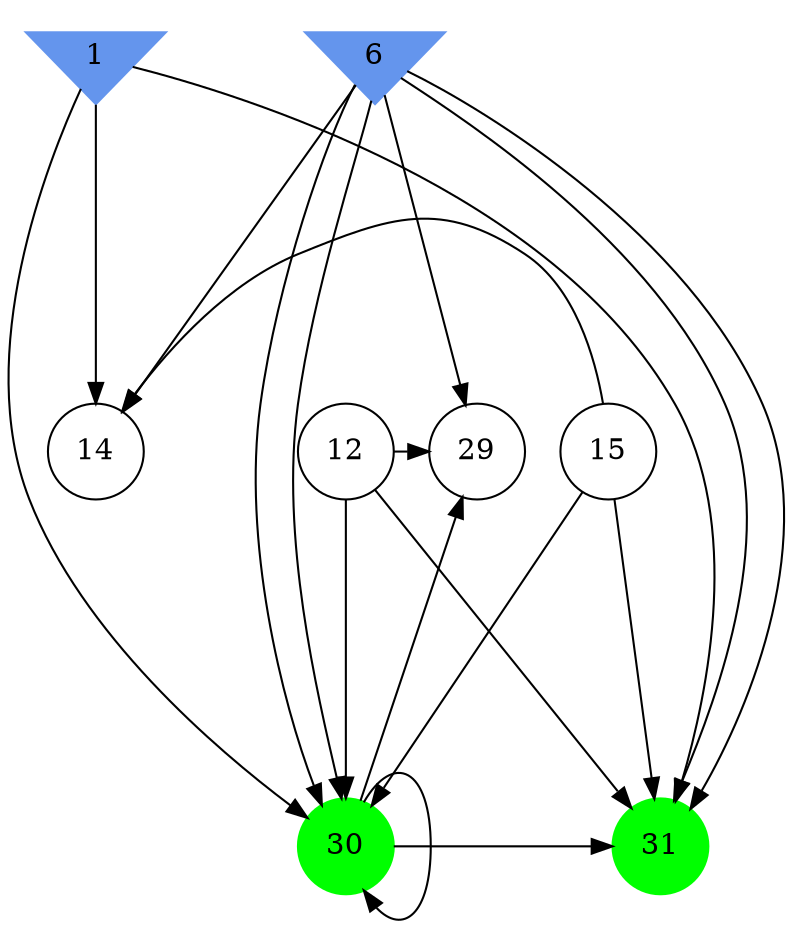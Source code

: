 digraph brain {
	ranksep=2.0;
	1 [shape=invtriangle,style=filled,color=cornflowerblue];
	6 [shape=invtriangle,style=filled,color=cornflowerblue];
	12 [shape=circle,color=black];
	14 [shape=circle,color=black];
	15 [shape=circle,color=black];
	29 [shape=circle,color=black];
	30 [shape=circle,style=filled,color=green];
	31 [shape=circle,style=filled,color=green];
	6	->	29;
	6	->	30;
	6	->	31;
	12	->	29;
	12	->	30;
	12	->	31;
	30	->	29;
	30	->	30;
	30	->	31;
	6	->	14;
	6	->	30;
	6	->	31;
	15	->	14;
	15	->	30;
	15	->	31;
	1	->	14;
	1	->	30;
	1	->	31;
	{ rank=same; 1; 6; }
	{ rank=same; 12; 14; 15; 29; }
	{ rank=same; 30; 31; }
}
